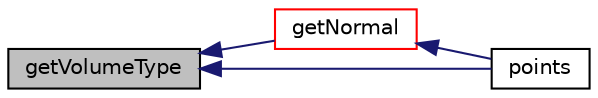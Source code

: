 digraph "getVolumeType"
{
  bgcolor="transparent";
  edge [fontname="Helvetica",fontsize="10",labelfontname="Helvetica",labelfontsize="10"];
  node [fontname="Helvetica",fontsize="10",shape=record];
  rankdir="LR";
  Node147 [label="getVolumeType",height=0.2,width=0.4,color="black", fillcolor="grey75", style="filled", fontcolor="black"];
  Node147 -> Node148 [dir="back",color="midnightblue",fontsize="10",style="solid",fontname="Helvetica"];
  Node148 [label="getNormal",height=0.2,width=0.4,color="red",URL="$a26365.html#aa9abdb9ffe5f3cb1c2992ccb3bcc9e48",tooltip="From a set of points and indices get the normal. "];
  Node148 -> Node151 [dir="back",color="midnightblue",fontsize="10",style="solid",fontname="Helvetica"];
  Node151 [label="points",height=0.2,width=0.4,color="black",URL="$a26365.html#a7250c0b678d27efa1e0c3cf379827d92",tooltip="Get the points that define the surface. "];
  Node147 -> Node151 [dir="back",color="midnightblue",fontsize="10",style="solid",fontname="Helvetica"];
}
